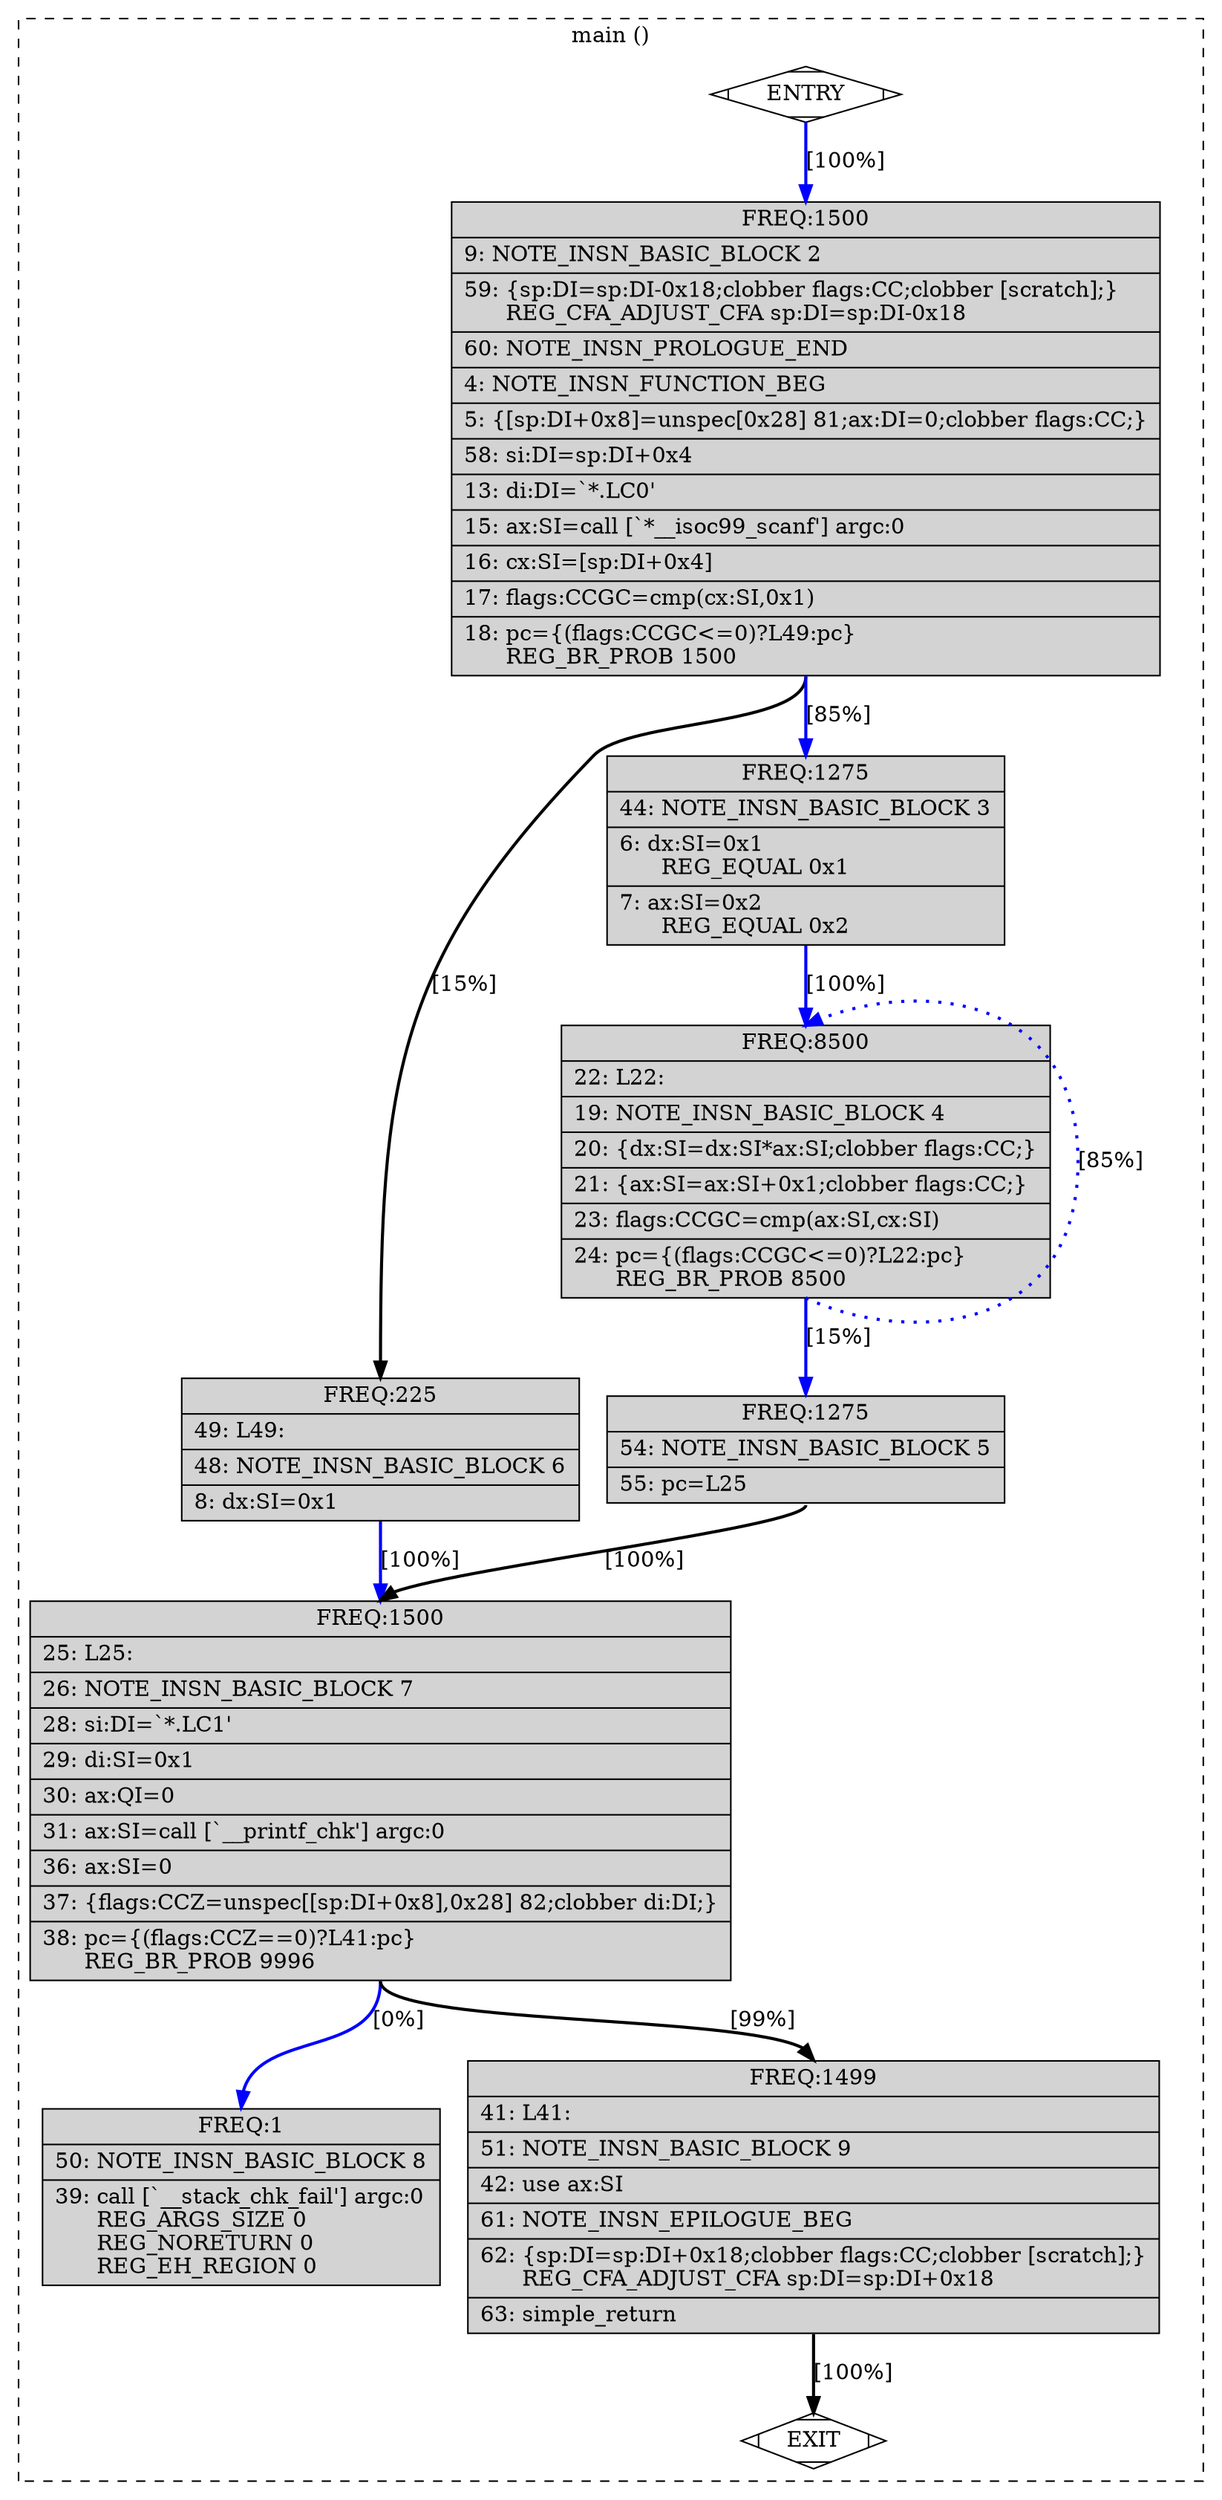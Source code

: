 digraph "main.c.282r.pro_and_epilogue" {
overlap=false;
subgraph "cluster_main" {
	style="dashed";
	color="black";
	label="main ()";
	fn_23_basic_block_0 [shape=Mdiamond,style=filled,fillcolor=white,label="ENTRY"];

	fn_23_basic_block_2 [shape=record,style=filled,fillcolor=lightgrey,label="{ FREQ:1500 |\ \ \ \ 9:\ NOTE_INSN_BASIC_BLOCK\ 2\l\
|\ \ \ 59:\ \{sp:DI=sp:DI-0x18;clobber\ flags:CC;clobber\ [scratch];\}\l\
\ \ \ \ \ \ REG_CFA_ADJUST_CFA\ sp:DI=sp:DI-0x18\l\
|\ \ \ 60:\ NOTE_INSN_PROLOGUE_END\l\
|\ \ \ \ 4:\ NOTE_INSN_FUNCTION_BEG\l\
|\ \ \ \ 5:\ \{[sp:DI+0x8]=unspec[0x28]\ 81;ax:DI=0;clobber\ flags:CC;\}\l\
|\ \ \ 58:\ si:DI=sp:DI+0x4\l\
|\ \ \ 13:\ di:DI=`*.LC0'\l\
|\ \ \ 15:\ ax:SI=call\ [`*__isoc99_scanf']\ argc:0\l\
|\ \ \ 16:\ cx:SI=[sp:DI+0x4]\l\
|\ \ \ 17:\ flags:CCGC=cmp(cx:SI,0x1)\l\
|\ \ \ 18:\ pc=\{(flags:CCGC\<=0)?L49:pc\}\l\
\ \ \ \ \ \ REG_BR_PROB\ 1500\l\
}"];

	fn_23_basic_block_6 [shape=record,style=filled,fillcolor=lightgrey,label="{ FREQ:225 |\ \ \ 49:\ L49:\l\
|\ \ \ 48:\ NOTE_INSN_BASIC_BLOCK\ 6\l\
|\ \ \ \ 8:\ dx:SI=0x1\l\
}"];

	fn_23_basic_block_3 [shape=record,style=filled,fillcolor=lightgrey,label="{ FREQ:1275 |\ \ \ 44:\ NOTE_INSN_BASIC_BLOCK\ 3\l\
|\ \ \ \ 6:\ dx:SI=0x1\l\
\ \ \ \ \ \ REG_EQUAL\ 0x1\l\
|\ \ \ \ 7:\ ax:SI=0x2\l\
\ \ \ \ \ \ REG_EQUAL\ 0x2\l\
}"];

	fn_23_basic_block_4 [shape=record,style=filled,fillcolor=lightgrey,label="{ FREQ:8500 |\ \ \ 22:\ L22:\l\
|\ \ \ 19:\ NOTE_INSN_BASIC_BLOCK\ 4\l\
|\ \ \ 20:\ \{dx:SI=dx:SI*ax:SI;clobber\ flags:CC;\}\l\
|\ \ \ 21:\ \{ax:SI=ax:SI+0x1;clobber\ flags:CC;\}\l\
|\ \ \ 23:\ flags:CCGC=cmp(ax:SI,cx:SI)\l\
|\ \ \ 24:\ pc=\{(flags:CCGC\<=0)?L22:pc\}\l\
\ \ \ \ \ \ REG_BR_PROB\ 8500\l\
}"];

	fn_23_basic_block_5 [shape=record,style=filled,fillcolor=lightgrey,label="{ FREQ:1275 |\ \ \ 54:\ NOTE_INSN_BASIC_BLOCK\ 5\l\
|\ \ \ 55:\ pc=L25\l\
}"];

	fn_23_basic_block_7 [shape=record,style=filled,fillcolor=lightgrey,label="{ FREQ:1500 |\ \ \ 25:\ L25:\l\
|\ \ \ 26:\ NOTE_INSN_BASIC_BLOCK\ 7\l\
|\ \ \ 28:\ si:DI=`*.LC1'\l\
|\ \ \ 29:\ di:SI=0x1\l\
|\ \ \ 30:\ ax:QI=0\l\
|\ \ \ 31:\ ax:SI=call\ [`__printf_chk']\ argc:0\l\
|\ \ \ 36:\ ax:SI=0\l\
|\ \ \ 37:\ \{flags:CCZ=unspec[[sp:DI+0x8],0x28]\ 82;clobber\ di:DI;\}\l\
|\ \ \ 38:\ pc=\{(flags:CCZ==0)?L41:pc\}\l\
\ \ \ \ \ \ REG_BR_PROB\ 9996\l\
}"];

	fn_23_basic_block_8 [shape=record,style=filled,fillcolor=lightgrey,label="{ FREQ:1 |\ \ \ 50:\ NOTE_INSN_BASIC_BLOCK\ 8\l\
|\ \ \ 39:\ call\ [`__stack_chk_fail']\ argc:0\l\
\ \ \ \ \ \ REG_ARGS_SIZE\ 0\l\
\ \ \ \ \ \ REG_NORETURN\ 0\l\
\ \ \ \ \ \ REG_EH_REGION\ 0\l\
}"];

	fn_23_basic_block_9 [shape=record,style=filled,fillcolor=lightgrey,label="{ FREQ:1499 |\ \ \ 41:\ L41:\l\
|\ \ \ 51:\ NOTE_INSN_BASIC_BLOCK\ 9\l\
|\ \ \ 42:\ use\ ax:SI\l\
|\ \ \ 61:\ NOTE_INSN_EPILOGUE_BEG\l\
|\ \ \ 62:\ \{sp:DI=sp:DI+0x18;clobber\ flags:CC;clobber\ [scratch];\}\l\
\ \ \ \ \ \ REG_CFA_ADJUST_CFA\ sp:DI=sp:DI+0x18\l\
|\ \ \ 63:\ simple_return\l\
}"];

	fn_23_basic_block_1 [shape=Mdiamond,style=filled,fillcolor=white,label="EXIT"];

	fn_23_basic_block_0:s -> fn_23_basic_block_2:n [style="solid,bold",color=blue,weight=100,constraint=true, label="[100%]"];
	fn_23_basic_block_2:s -> fn_23_basic_block_3:n [style="solid,bold",color=blue,weight=100,constraint=true, label="[85%]"];
	fn_23_basic_block_2:s -> fn_23_basic_block_6:n [style="solid,bold",color=black,weight=10,constraint=true, label="[15%]"];
	fn_23_basic_block_3:s -> fn_23_basic_block_4:n [style="solid,bold",color=blue,weight=100,constraint=true, label="[100%]"];
	fn_23_basic_block_4:s -> fn_23_basic_block_4:n [style="dotted,bold",color=blue,weight=10,constraint=false, label="[85%]"];
	fn_23_basic_block_4:s -> fn_23_basic_block_5:n [style="solid,bold",color=blue,weight=100,constraint=true, label="[15%]"];
	fn_23_basic_block_5:s -> fn_23_basic_block_7:n [style="solid,bold",color=black,weight=10,constraint=true, label="[100%]"];
	fn_23_basic_block_6:s -> fn_23_basic_block_7:n [style="solid,bold",color=blue,weight=100,constraint=true, label="[100%]"];
	fn_23_basic_block_7:s -> fn_23_basic_block_9:n [style="solid,bold",color=black,weight=10,constraint=true, label="[99%]"];
	fn_23_basic_block_7:s -> fn_23_basic_block_8:n [style="solid,bold",color=blue,weight=100,constraint=true, label="[0%]"];
	fn_23_basic_block_9:s -> fn_23_basic_block_1:n [style="solid,bold",color=black,weight=10,constraint=true, label="[100%]"];
	fn_23_basic_block_0:s -> fn_23_basic_block_1:n [style="invis",constraint=true];
}
}
